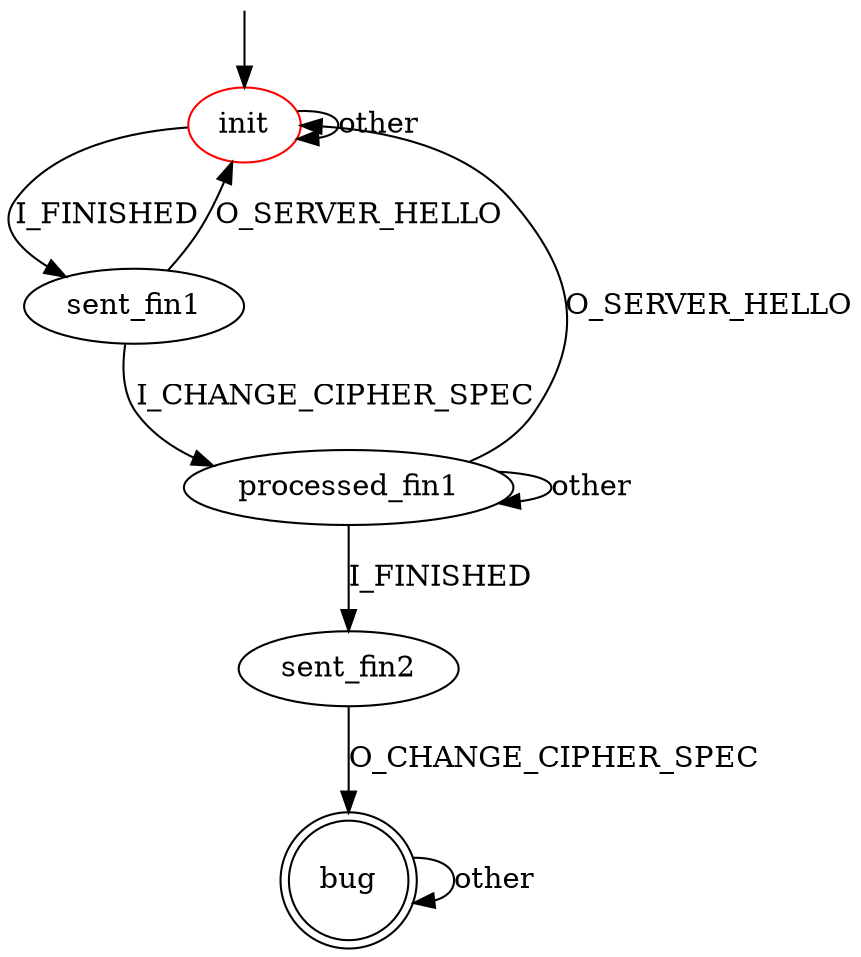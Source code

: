 digraph G {
label=""
init [color="red"]
sent_fin1
processed_fin1
sent_fin2
bug [shape="doublecircle"]

init -> sent_fin1 [label="I_FINISHED"]
init -> init [label="other"]

sent_fin1 -> processed_fin1 [label="I_CHANGE_CIPHER_SPEC"]
sent_fin1 -> init [label="O_SERVER_HELLO"]

processed_fin1 -> sent_fin2 [label="I_FINISHED"]
processed_fin1 -> init [label="O_SERVER_HELLO"]
processed_fin1 -> processed_fin1 [label="other"]

sent_fin2 -> bug [label="O_CHANGE_CIPHER_SPEC"]

bug -> bug [label="other"]

__start0 [label="" shape="none" width="0" height="0"];
__start0 -> init;
}
